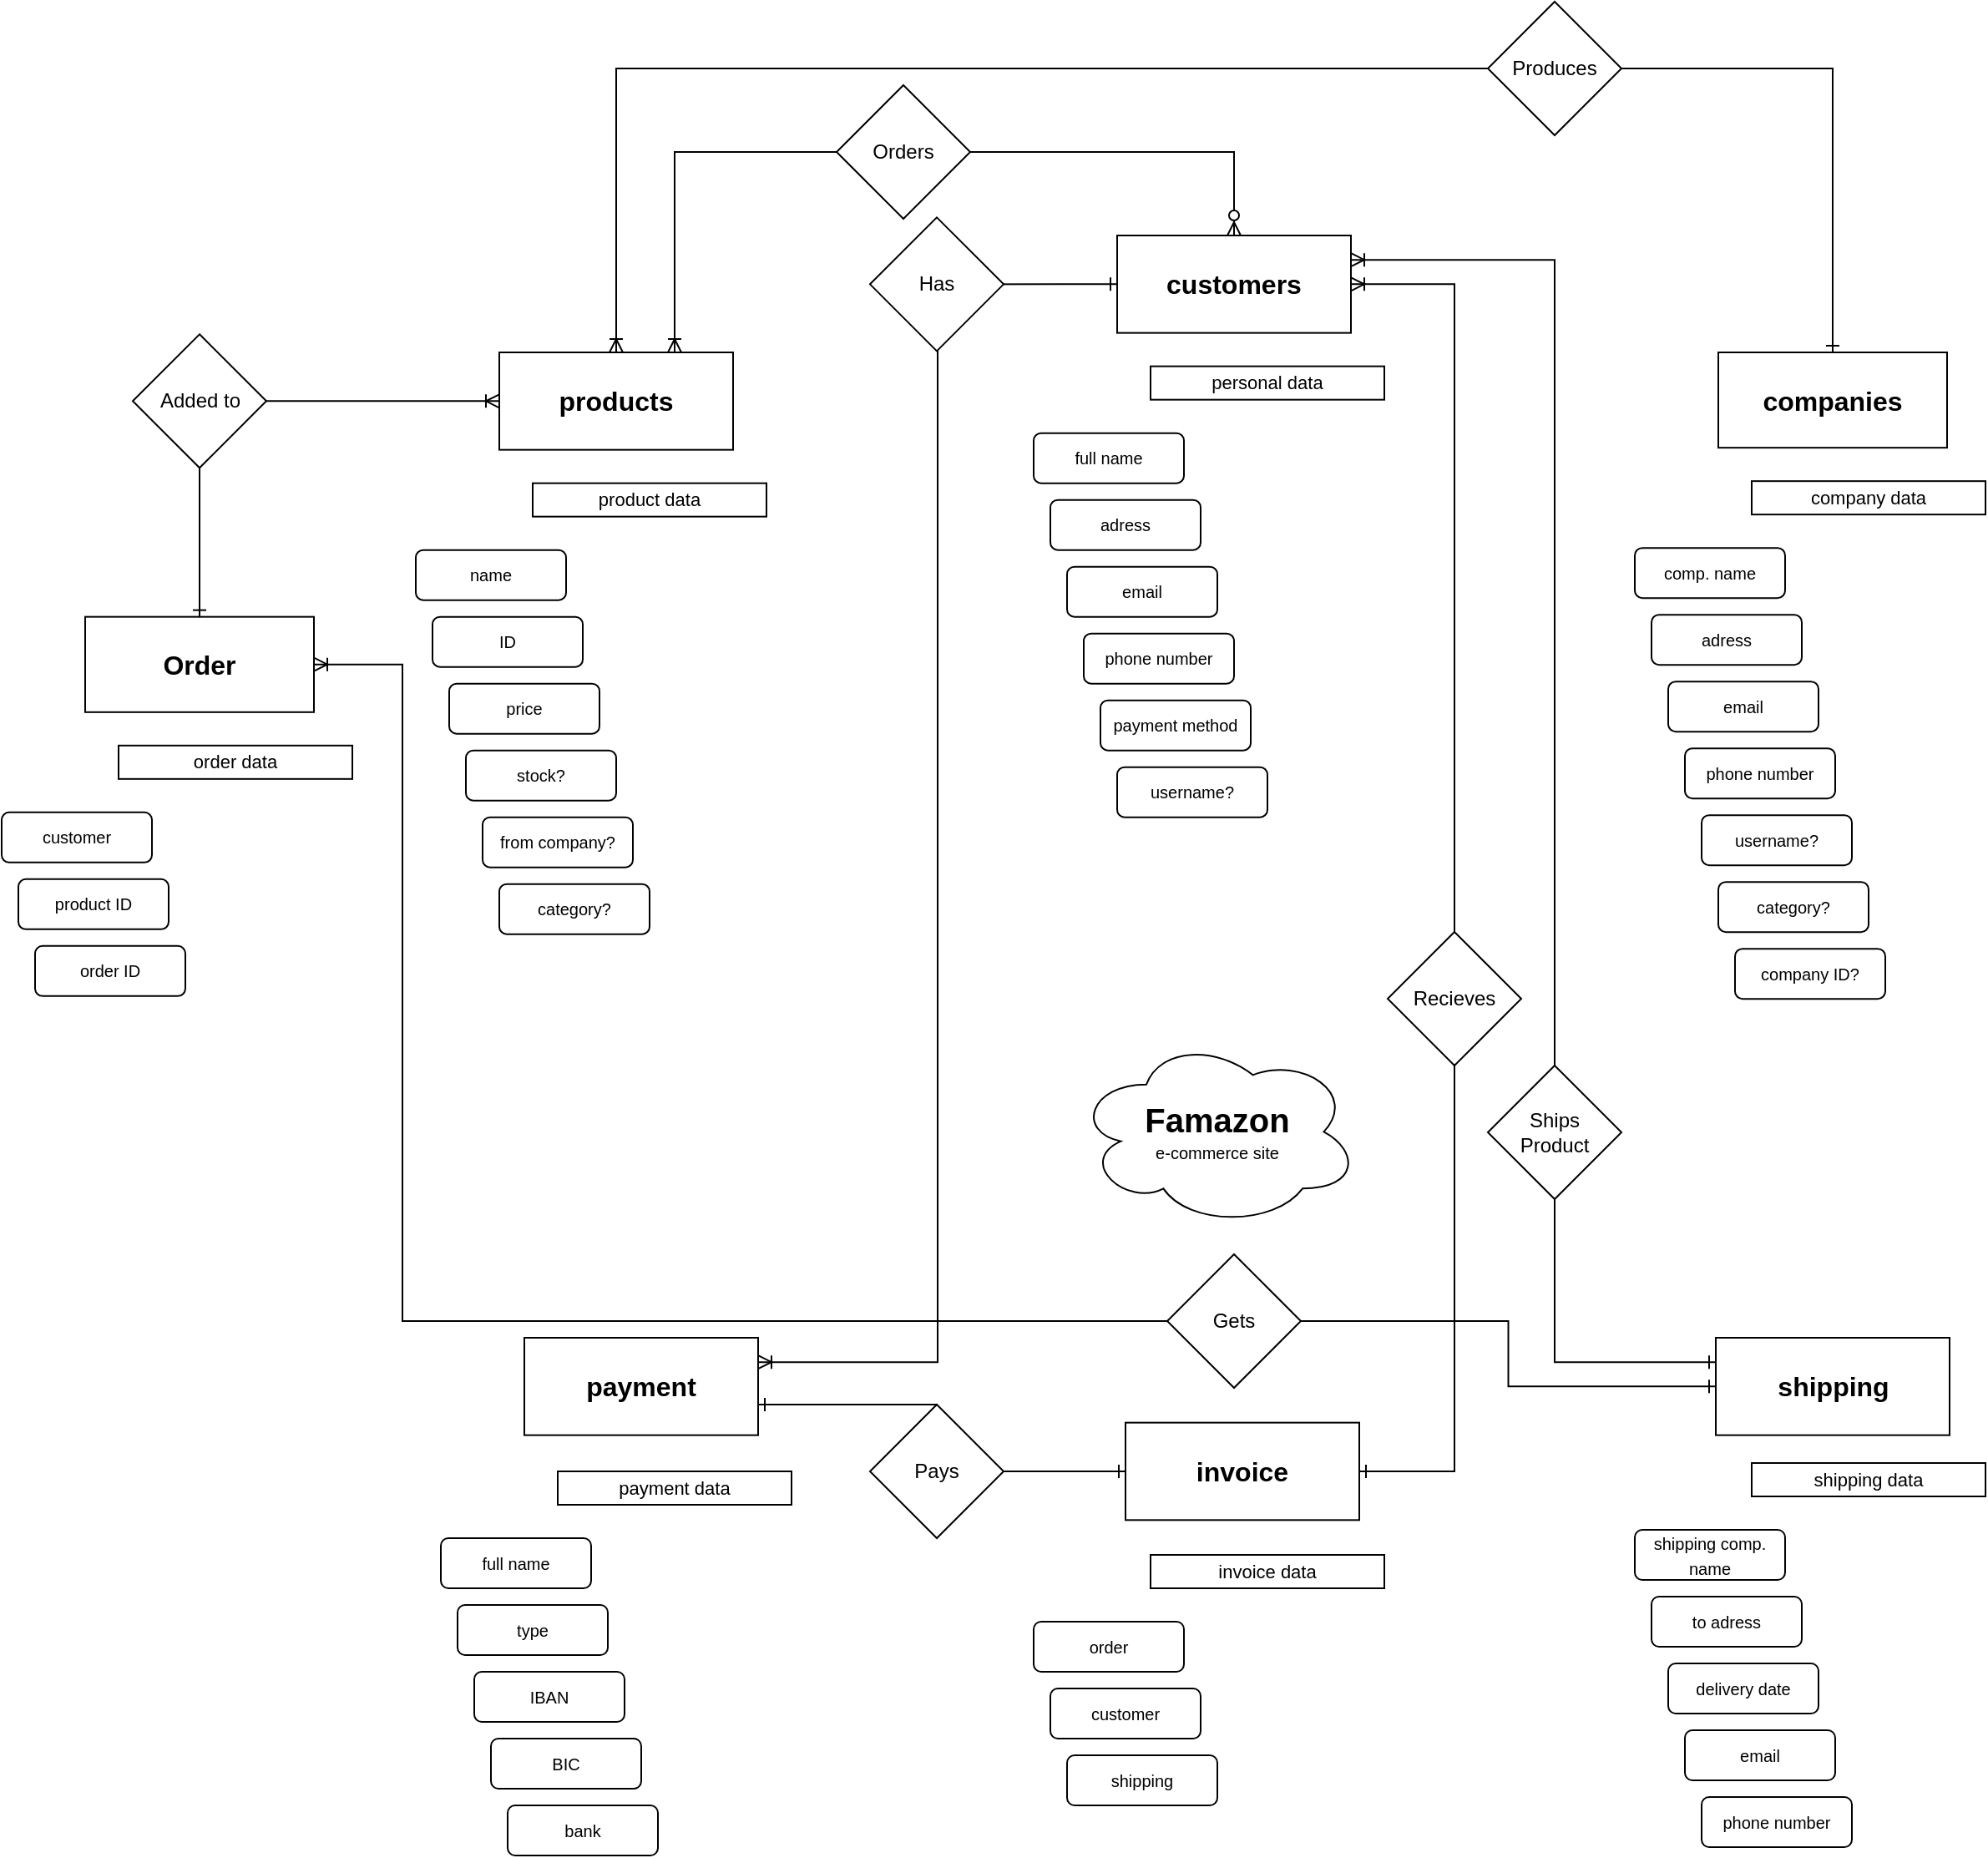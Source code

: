 <mxfile version="13.10.9" type="github"><diagram id="Zj73THl87OurO9OtPLZN" name="Page-1"><mxGraphModel dx="2946" dy="1660" grid="1" gridSize="10" guides="1" tooltips="1" connect="1" arrows="1" fold="1" page="1" pageScale="1" pageWidth="2336" pageHeight="1654" math="0" shadow="0"><root><mxCell id="0"/><mxCell id="1" parent="0"/><mxCell id="n3z1Nr2E_BLyvXMLKhoT-1" value="&lt;span&gt;&lt;b&gt;&lt;font style=&quot;font-size: 20px&quot;&gt;Famazon&lt;/font&gt;&lt;/b&gt;&lt;/span&gt;&lt;br&gt;&lt;font style=&quot;font-size: 10px&quot;&gt;e-commerce site&lt;/font&gt;" style="ellipse;shape=cloud;whiteSpace=wrap;html=1;rounded=0;shadow=0;glass=0;sketch=0;" parent="1" vertex="1"><mxGeometry x="1083" y="770" width="170" height="113.33" as="geometry"/></mxCell><mxCell id="n3z1Nr2E_BLyvXMLKhoT-99" style="edgeStyle=orthogonalEdgeStyle;rounded=0;orthogonalLoop=1;jettySize=auto;html=1;entryX=1;entryY=0.5;entryDx=0;entryDy=0;startArrow=ERzeroToMany;startFill=1;endArrow=none;endFill=0;" parent="1" source="n3z1Nr2E_BLyvXMLKhoT-2" target="n3z1Nr2E_BLyvXMLKhoT-90" edge="1"><mxGeometry relative="1" as="geometry"><Array as="points"><mxPoint x="1178" y="240"/></Array></mxGeometry></mxCell><mxCell id="n3z1Nr2E_BLyvXMLKhoT-111" style="edgeStyle=orthogonalEdgeStyle;rounded=0;orthogonalLoop=1;jettySize=auto;html=1;entryX=1;entryY=0.5;entryDx=0;entryDy=0;startArrow=ERoneToMany;startFill=0;endArrow=ERone;endFill=0;" parent="1" source="n3z1Nr2E_BLyvXMLKhoT-2" target="n3z1Nr2E_BLyvXMLKhoT-41" edge="1"><mxGeometry relative="1" as="geometry"><Array as="points"><mxPoint x="1310" y="319"/><mxPoint x="1310" y="1030"/></Array></mxGeometry></mxCell><mxCell id="n3z1Nr2E_BLyvXMLKhoT-2" value="&lt;b&gt;&lt;font style=&quot;font-size: 16px&quot;&gt;customers&lt;/font&gt;&lt;/b&gt;" style="rounded=0;whiteSpace=wrap;html=1;" parent="1" vertex="1"><mxGeometry x="1108" y="290" width="140" height="58.33" as="geometry"/></mxCell><mxCell id="n3z1Nr2E_BLyvXMLKhoT-102" style="edgeStyle=orthogonalEdgeStyle;rounded=0;orthogonalLoop=1;jettySize=auto;html=1;startArrow=ERone;startFill=0;endArrow=none;endFill=0;entryX=1;entryY=0.5;entryDx=0;entryDy=0;" parent="1" source="n3z1Nr2E_BLyvXMLKhoT-7" target="n3z1Nr2E_BLyvXMLKhoT-101" edge="1"><mxGeometry relative="1" as="geometry"><mxPoint x="1460" y="170" as="targetPoint"/><Array as="points"><mxPoint x="1536" y="190"/></Array></mxGeometry></mxCell><mxCell id="n3z1Nr2E_BLyvXMLKhoT-7" value="&lt;b&gt;&lt;font style=&quot;font-size: 16px&quot;&gt;companies&lt;/font&gt;&lt;/b&gt;" style="rounded=0;whiteSpace=wrap;html=1;" parent="1" vertex="1"><mxGeometry x="1468" y="360" width="137" height="57.08" as="geometry"/></mxCell><mxCell id="n3z1Nr2E_BLyvXMLKhoT-11" value="&lt;font style=&quot;font-size: 11px&quot;&gt;personal data&lt;/font&gt;" style="rounded=0;whiteSpace=wrap;html=1;" parent="1" vertex="1"><mxGeometry x="1128" y="368.33" width="140" height="20" as="geometry"/></mxCell><mxCell id="n3z1Nr2E_BLyvXMLKhoT-12" value="&lt;font style=&quot;font-size: 10px&quot;&gt;full name&lt;/font&gt;" style="rounded=1;whiteSpace=wrap;html=1;" parent="1" vertex="1"><mxGeometry x="1058" y="408.33" width="90" height="30" as="geometry"/></mxCell><mxCell id="n3z1Nr2E_BLyvXMLKhoT-13" value="&lt;font style=&quot;font-size: 10px&quot;&gt;adress&lt;/font&gt;" style="rounded=1;whiteSpace=wrap;html=1;" parent="1" vertex="1"><mxGeometry x="1068" y="448.33" width="90" height="30" as="geometry"/></mxCell><mxCell id="n3z1Nr2E_BLyvXMLKhoT-14" value="&lt;font style=&quot;font-size: 10px&quot;&gt;payment method&lt;/font&gt;" style="rounded=1;whiteSpace=wrap;html=1;" parent="1" vertex="1"><mxGeometry x="1098" y="568.33" width="90" height="30" as="geometry"/></mxCell><mxCell id="n3z1Nr2E_BLyvXMLKhoT-15" value="&lt;span style=&quot;font-size: 10px&quot;&gt;email&lt;/span&gt;" style="rounded=1;whiteSpace=wrap;html=1;" parent="1" vertex="1"><mxGeometry x="1078" y="488.33" width="90" height="30" as="geometry"/></mxCell><mxCell id="n3z1Nr2E_BLyvXMLKhoT-16" value="&lt;span style=&quot;font-size: 10px&quot;&gt;phone number&lt;/span&gt;" style="rounded=1;whiteSpace=wrap;html=1;" parent="1" vertex="1"><mxGeometry x="1088" y="528.33" width="90" height="30" as="geometry"/></mxCell><mxCell id="n3z1Nr2E_BLyvXMLKhoT-29" value="&lt;font style=&quot;font-size: 11px&quot;&gt;company data&lt;/font&gt;" style="rounded=0;whiteSpace=wrap;html=1;" parent="1" vertex="1"><mxGeometry x="1488" y="437.08" width="140" height="20" as="geometry"/></mxCell><mxCell id="n3z1Nr2E_BLyvXMLKhoT-30" value="&lt;font style=&quot;font-size: 10px&quot;&gt;comp. name&lt;/font&gt;" style="rounded=1;whiteSpace=wrap;html=1;" parent="1" vertex="1"><mxGeometry x="1418" y="477.08" width="90" height="30" as="geometry"/></mxCell><mxCell id="n3z1Nr2E_BLyvXMLKhoT-31" value="&lt;font style=&quot;font-size: 10px&quot;&gt;adress&lt;/font&gt;" style="rounded=1;whiteSpace=wrap;html=1;" parent="1" vertex="1"><mxGeometry x="1428" y="517.08" width="90" height="30" as="geometry"/></mxCell><mxCell id="n3z1Nr2E_BLyvXMLKhoT-32" value="&lt;font style=&quot;font-size: 10px&quot;&gt;email&lt;/font&gt;" style="rounded=1;whiteSpace=wrap;html=1;" parent="1" vertex="1"><mxGeometry x="1438" y="557.08" width="90" height="30" as="geometry"/></mxCell><mxCell id="n3z1Nr2E_BLyvXMLKhoT-33" value="&lt;span style=&quot;font-size: 10px&quot;&gt;phone number&lt;/span&gt;" style="rounded=1;whiteSpace=wrap;html=1;" parent="1" vertex="1"><mxGeometry x="1448" y="597.08" width="90" height="30" as="geometry"/></mxCell><mxCell id="n3z1Nr2E_BLyvXMLKhoT-34" value="&lt;span style=&quot;font-size: 10px&quot;&gt;username?&lt;/span&gt;" style="rounded=1;whiteSpace=wrap;html=1;" parent="1" vertex="1"><mxGeometry x="1458" y="637.08" width="90" height="30" as="geometry"/></mxCell><mxCell id="n3z1Nr2E_BLyvXMLKhoT-37" value="&lt;span style=&quot;font-size: 10px&quot;&gt;category?&lt;/span&gt;" style="rounded=1;whiteSpace=wrap;html=1;" parent="1" vertex="1"><mxGeometry x="1468" y="677.08" width="90" height="30" as="geometry"/></mxCell><mxCell id="n3z1Nr2E_BLyvXMLKhoT-38" value="&lt;span style=&quot;font-size: 10px&quot;&gt;company ID?&lt;/span&gt;" style="rounded=1;whiteSpace=wrap;html=1;" parent="1" vertex="1"><mxGeometry x="1478" y="717.08" width="90" height="30" as="geometry"/></mxCell><mxCell id="n3z1Nr2E_BLyvXMLKhoT-121" style="edgeStyle=orthogonalEdgeStyle;rounded=0;orthogonalLoop=1;jettySize=auto;html=1;entryX=0;entryY=0.5;entryDx=0;entryDy=0;startArrow=ERone;startFill=0;endArrow=ERone;endFill=0;" parent="1" source="n3z1Nr2E_BLyvXMLKhoT-39" target="n3z1Nr2E_BLyvXMLKhoT-41" edge="1"><mxGeometry relative="1" as="geometry"><Array as="points"><mxPoint x="1000" y="990"/><mxPoint x="1000" y="1030"/></Array></mxGeometry></mxCell><mxCell id="n3z1Nr2E_BLyvXMLKhoT-39" value="&lt;b&gt;&lt;font style=&quot;font-size: 16px&quot;&gt;payment&lt;/font&gt;&lt;/b&gt;" style="rounded=0;whiteSpace=wrap;html=1;" parent="1" vertex="1"><mxGeometry x="753" y="950" width="140" height="58.33" as="geometry"/></mxCell><mxCell id="n3z1Nr2E_BLyvXMLKhoT-108" style="edgeStyle=orthogonalEdgeStyle;rounded=0;orthogonalLoop=1;jettySize=auto;html=1;entryX=0.5;entryY=1;entryDx=0;entryDy=0;startArrow=ERone;startFill=0;endArrow=none;endFill=0;exitX=0;exitY=0.25;exitDx=0;exitDy=0;" parent="1" source="n3z1Nr2E_BLyvXMLKhoT-40" target="n3z1Nr2E_BLyvXMLKhoT-107" edge="1"><mxGeometry relative="1" as="geometry"/></mxCell><mxCell id="N79NLh1DVztpCVmGLQn9-15" style="edgeStyle=orthogonalEdgeStyle;rounded=0;orthogonalLoop=1;jettySize=auto;html=1;entryX=1;entryY=0.5;entryDx=0;entryDy=0;startArrow=ERone;startFill=0;endArrow=none;endFill=0;" parent="1" source="n3z1Nr2E_BLyvXMLKhoT-40" target="n3z1Nr2E_BLyvXMLKhoT-116" edge="1"><mxGeometry relative="1" as="geometry"/></mxCell><mxCell id="n3z1Nr2E_BLyvXMLKhoT-40" value="&lt;span style=&quot;font-size: 16px&quot;&gt;&lt;b&gt;shipping&lt;/b&gt;&lt;/span&gt;" style="rounded=0;whiteSpace=wrap;html=1;" parent="1" vertex="1"><mxGeometry x="1466.5" y="950" width="140" height="58.33" as="geometry"/></mxCell><mxCell id="n3z1Nr2E_BLyvXMLKhoT-41" value="&lt;b&gt;&lt;font style=&quot;font-size: 16px&quot;&gt;invoice&lt;/font&gt;&lt;/b&gt;" style="rounded=0;whiteSpace=wrap;html=1;" parent="1" vertex="1"><mxGeometry x="1113" y="1000.83" width="140" height="58.33" as="geometry"/></mxCell><mxCell id="n3z1Nr2E_BLyvXMLKhoT-42" value="&lt;span style=&quot;font-size: 11px&quot;&gt;payment data&lt;/span&gt;" style="rounded=0;whiteSpace=wrap;html=1;" parent="1" vertex="1"><mxGeometry x="773" y="1030" width="140" height="20" as="geometry"/></mxCell><mxCell id="n3z1Nr2E_BLyvXMLKhoT-43" value="&lt;font style=&quot;font-size: 10px&quot;&gt;type&lt;/font&gt;" style="rounded=1;whiteSpace=wrap;html=1;" parent="1" vertex="1"><mxGeometry x="713" y="1110" width="90" height="30" as="geometry"/></mxCell><mxCell id="n3z1Nr2E_BLyvXMLKhoT-44" value="&lt;span style=&quot;font-size: 10px&quot;&gt;full name&lt;/span&gt;" style="rounded=1;whiteSpace=wrap;html=1;" parent="1" vertex="1"><mxGeometry x="703" y="1070" width="90" height="30" as="geometry"/></mxCell><mxCell id="n3z1Nr2E_BLyvXMLKhoT-45" value="&lt;span style=&quot;font-size: 10px&quot;&gt;IBAN&lt;/span&gt;" style="rounded=1;whiteSpace=wrap;html=1;" parent="1" vertex="1"><mxGeometry x="723" y="1150" width="90" height="30" as="geometry"/></mxCell><mxCell id="n3z1Nr2E_BLyvXMLKhoT-46" value="&lt;span style=&quot;font-size: 10px&quot;&gt;BIC&lt;/span&gt;" style="rounded=1;whiteSpace=wrap;html=1;" parent="1" vertex="1"><mxGeometry x="733" y="1190" width="90" height="30" as="geometry"/></mxCell><mxCell id="n3z1Nr2E_BLyvXMLKhoT-47" value="&lt;span style=&quot;font-size: 10px&quot;&gt;bank&lt;/span&gt;" style="rounded=1;whiteSpace=wrap;html=1;" parent="1" vertex="1"><mxGeometry x="743" y="1230" width="90" height="30" as="geometry"/></mxCell><mxCell id="n3z1Nr2E_BLyvXMLKhoT-50" value="&lt;span style=&quot;font-size: 11px&quot;&gt;invoice data&lt;/span&gt;" style="rounded=0;whiteSpace=wrap;html=1;" parent="1" vertex="1"><mxGeometry x="1128" y="1080" width="140" height="20" as="geometry"/></mxCell><mxCell id="n3z1Nr2E_BLyvXMLKhoT-51" value="&lt;span style=&quot;font-size: 10px&quot;&gt;order&lt;/span&gt;" style="rounded=1;whiteSpace=wrap;html=1;" parent="1" vertex="1"><mxGeometry x="1058" y="1120" width="90" height="30" as="geometry"/></mxCell><mxCell id="n3z1Nr2E_BLyvXMLKhoT-53" value="&lt;font style=&quot;font-size: 10px&quot;&gt;customer&lt;/font&gt;" style="rounded=1;whiteSpace=wrap;html=1;" parent="1" vertex="1"><mxGeometry x="1068" y="1160" width="90" height="30" as="geometry"/></mxCell><mxCell id="n3z1Nr2E_BLyvXMLKhoT-54" value="&lt;span style=&quot;font-size: 10px&quot;&gt;shipping&lt;/span&gt;" style="rounded=1;whiteSpace=wrap;html=1;" parent="1" vertex="1"><mxGeometry x="1078" y="1200" width="90" height="30" as="geometry"/></mxCell><mxCell id="n3z1Nr2E_BLyvXMLKhoT-58" value="&lt;font style=&quot;font-size: 11px&quot;&gt;shipping data&lt;/font&gt;" style="rounded=0;whiteSpace=wrap;html=1;" parent="1" vertex="1"><mxGeometry x="1488" y="1025" width="140" height="20" as="geometry"/></mxCell><mxCell id="n3z1Nr2E_BLyvXMLKhoT-59" value="&lt;span style=&quot;font-size: 10px&quot;&gt;shipping comp. name&lt;/span&gt;" style="rounded=1;whiteSpace=wrap;html=1;" parent="1" vertex="1"><mxGeometry x="1418" y="1065" width="90" height="30" as="geometry"/></mxCell><mxCell id="n3z1Nr2E_BLyvXMLKhoT-60" value="&lt;font style=&quot;font-size: 10px&quot;&gt;to adress&lt;/font&gt;" style="rounded=1;whiteSpace=wrap;html=1;" parent="1" vertex="1"><mxGeometry x="1428" y="1105" width="90" height="30" as="geometry"/></mxCell><mxCell id="n3z1Nr2E_BLyvXMLKhoT-61" value="&lt;font style=&quot;font-size: 10px&quot;&gt;delivery date&lt;/font&gt;" style="rounded=1;whiteSpace=wrap;html=1;" parent="1" vertex="1"><mxGeometry x="1438" y="1145" width="90" height="30" as="geometry"/></mxCell><mxCell id="n3z1Nr2E_BLyvXMLKhoT-62" value="&lt;span style=&quot;font-size: 10px&quot;&gt;email&lt;/span&gt;" style="rounded=1;whiteSpace=wrap;html=1;" parent="1" vertex="1"><mxGeometry x="1448" y="1185" width="90" height="30" as="geometry"/></mxCell><mxCell id="n3z1Nr2E_BLyvXMLKhoT-63" value="&lt;span style=&quot;font-size: 10px&quot;&gt;phone number&lt;/span&gt;" style="rounded=1;whiteSpace=wrap;html=1;" parent="1" vertex="1"><mxGeometry x="1458" y="1225" width="90" height="30" as="geometry"/></mxCell><mxCell id="n3z1Nr2E_BLyvXMLKhoT-68" value="&lt;font style=&quot;font-size: 10px&quot;&gt;username?&lt;/font&gt;" style="rounded=1;whiteSpace=wrap;html=1;" parent="1" vertex="1"><mxGeometry x="1108" y="608.33" width="90" height="30" as="geometry"/></mxCell><mxCell id="n3z1Nr2E_BLyvXMLKhoT-100" style="edgeStyle=orthogonalEdgeStyle;rounded=0;orthogonalLoop=1;jettySize=auto;html=1;entryX=0.75;entryY=0;entryDx=0;entryDy=0;startArrow=none;startFill=0;endArrow=ERoneToMany;endFill=0;" parent="1" source="n3z1Nr2E_BLyvXMLKhoT-90" target="n3z1Nr2E_BLyvXMLKhoT-91" edge="1"><mxGeometry relative="1" as="geometry"/></mxCell><mxCell id="n3z1Nr2E_BLyvXMLKhoT-90" value="Orders" style="rhombus;whiteSpace=wrap;html=1;rounded=0;" parent="1" vertex="1"><mxGeometry x="940" y="200" width="80" height="80" as="geometry"/></mxCell><mxCell id="N79NLh1DVztpCVmGLQn9-13" style="edgeStyle=orthogonalEdgeStyle;rounded=0;orthogonalLoop=1;jettySize=auto;html=1;entryX=0.5;entryY=0;entryDx=0;entryDy=0;endArrow=ERone;endFill=0;startArrow=ERoneToMany;startFill=0;" parent="1" source="n3z1Nr2E_BLyvXMLKhoT-91" target="N79NLh1DVztpCVmGLQn9-2" edge="1"><mxGeometry relative="1" as="geometry"/></mxCell><mxCell id="n3z1Nr2E_BLyvXMLKhoT-91" value="&lt;span style=&quot;font-size: 16px&quot;&gt;&lt;b&gt;products&lt;/b&gt;&lt;/span&gt;" style="rounded=0;whiteSpace=wrap;html=1;" parent="1" vertex="1"><mxGeometry x="738" y="360" width="140" height="58.33" as="geometry"/></mxCell><mxCell id="n3z1Nr2E_BLyvXMLKhoT-92" value="&lt;font style=&quot;font-size: 11px&quot;&gt;product data&lt;/font&gt;" style="rounded=0;whiteSpace=wrap;html=1;" parent="1" vertex="1"><mxGeometry x="758" y="438.33" width="140" height="20" as="geometry"/></mxCell><mxCell id="n3z1Nr2E_BLyvXMLKhoT-93" value="&lt;font style=&quot;font-size: 10px&quot;&gt;name&lt;/font&gt;" style="rounded=1;whiteSpace=wrap;html=1;" parent="1" vertex="1"><mxGeometry x="688" y="478.33" width="90" height="30" as="geometry"/></mxCell><mxCell id="n3z1Nr2E_BLyvXMLKhoT-94" value="&lt;font style=&quot;font-size: 10px&quot;&gt;category?&lt;/font&gt;" style="rounded=1;whiteSpace=wrap;html=1;" parent="1" vertex="1"><mxGeometry x="738" y="678.33" width="90" height="30" as="geometry"/></mxCell><mxCell id="n3z1Nr2E_BLyvXMLKhoT-95" value="&lt;span style=&quot;font-size: 10px&quot;&gt;ID&lt;/span&gt;" style="rounded=1;whiteSpace=wrap;html=1;" parent="1" vertex="1"><mxGeometry x="698" y="518.33" width="90" height="30" as="geometry"/></mxCell><mxCell id="n3z1Nr2E_BLyvXMLKhoT-96" value="&lt;span style=&quot;font-size: 10px&quot;&gt;stock?&lt;/span&gt;" style="rounded=1;whiteSpace=wrap;html=1;" parent="1" vertex="1"><mxGeometry x="718" y="598.33" width="90" height="30" as="geometry"/></mxCell><mxCell id="n3z1Nr2E_BLyvXMLKhoT-97" value="&lt;span style=&quot;font-size: 10px&quot;&gt;from company?&lt;/span&gt;" style="rounded=1;whiteSpace=wrap;html=1;" parent="1" vertex="1"><mxGeometry x="728" y="638.33" width="90" height="30" as="geometry"/></mxCell><mxCell id="n3z1Nr2E_BLyvXMLKhoT-98" value="&lt;span style=&quot;font-size: 10px&quot;&gt;price&lt;/span&gt;" style="rounded=1;whiteSpace=wrap;html=1;" parent="1" vertex="1"><mxGeometry x="708" y="558.33" width="90" height="30" as="geometry"/></mxCell><mxCell id="n3z1Nr2E_BLyvXMLKhoT-103" style="edgeStyle=orthogonalEdgeStyle;rounded=0;orthogonalLoop=1;jettySize=auto;html=1;entryX=0.5;entryY=0;entryDx=0;entryDy=0;startArrow=none;startFill=0;endArrow=ERoneToMany;endFill=0;" parent="1" source="n3z1Nr2E_BLyvXMLKhoT-101" target="n3z1Nr2E_BLyvXMLKhoT-91" edge="1"><mxGeometry relative="1" as="geometry"/></mxCell><mxCell id="n3z1Nr2E_BLyvXMLKhoT-101" value="Produces" style="rhombus;whiteSpace=wrap;html=1;rounded=0;" parent="1" vertex="1"><mxGeometry x="1330" y="150.0" width="80" height="80" as="geometry"/></mxCell><mxCell id="n3z1Nr2E_BLyvXMLKhoT-106" style="edgeStyle=orthogonalEdgeStyle;rounded=0;orthogonalLoop=1;jettySize=auto;html=1;entryX=1;entryY=0.25;entryDx=0;entryDy=0;startArrow=ERone;startFill=0;endArrow=ERoneToMany;endFill=0;exitX=0;exitY=0.5;exitDx=0;exitDy=0;" parent="1" source="n3z1Nr2E_BLyvXMLKhoT-2" target="n3z1Nr2E_BLyvXMLKhoT-39" edge="1"><mxGeometry relative="1" as="geometry"/></mxCell><mxCell id="n3z1Nr2E_BLyvXMLKhoT-104" value="Has" style="rhombus;whiteSpace=wrap;html=1;rounded=0;" parent="1" vertex="1"><mxGeometry x="960" y="279.17" width="80" height="80" as="geometry"/></mxCell><mxCell id="n3z1Nr2E_BLyvXMLKhoT-110" style="edgeStyle=orthogonalEdgeStyle;rounded=0;orthogonalLoop=1;jettySize=auto;html=1;entryX=1;entryY=0.25;entryDx=0;entryDy=0;startArrow=none;startFill=0;endArrow=ERoneToMany;endFill=0;exitX=0.5;exitY=0;exitDx=0;exitDy=0;" parent="1" source="n3z1Nr2E_BLyvXMLKhoT-107" target="n3z1Nr2E_BLyvXMLKhoT-2" edge="1"><mxGeometry relative="1" as="geometry"/></mxCell><mxCell id="n3z1Nr2E_BLyvXMLKhoT-107" value="Ships&lt;br&gt;Product" style="rhombus;whiteSpace=wrap;html=1;rounded=0;" parent="1" vertex="1"><mxGeometry x="1330" y="787" width="80" height="80" as="geometry"/></mxCell><mxCell id="n3z1Nr2E_BLyvXMLKhoT-112" value="Recieves" style="rhombus;whiteSpace=wrap;html=1;rounded=0;" parent="1" vertex="1"><mxGeometry x="1270" y="707" width="80" height="80" as="geometry"/></mxCell><mxCell id="n3z1Nr2E_BLyvXMLKhoT-116" value="Gets" style="rhombus;whiteSpace=wrap;html=1;rounded=0;" parent="1" vertex="1"><mxGeometry x="1138" y="900" width="80" height="80" as="geometry"/></mxCell><mxCell id="n3z1Nr2E_BLyvXMLKhoT-119" value="Pays" style="rhombus;whiteSpace=wrap;html=1;rounded=0;" parent="1" vertex="1"><mxGeometry x="960" y="989.99" width="80" height="80" as="geometry"/></mxCell><mxCell id="N79NLh1DVztpCVmGLQn9-14" style="edgeStyle=orthogonalEdgeStyle;rounded=0;orthogonalLoop=1;jettySize=auto;html=1;entryX=0;entryY=0.5;entryDx=0;entryDy=0;startArrow=ERoneToMany;startFill=0;endArrow=none;endFill=0;" parent="1" source="N79NLh1DVztpCVmGLQn9-2" target="n3z1Nr2E_BLyvXMLKhoT-116" edge="1"><mxGeometry relative="1" as="geometry"><Array as="points"><mxPoint x="680" y="547"/><mxPoint x="680" y="940"/></Array></mxGeometry></mxCell><mxCell id="N79NLh1DVztpCVmGLQn9-2" value="&lt;b&gt;&lt;font style=&quot;font-size: 16px&quot;&gt;Order&lt;/font&gt;&lt;/b&gt;" style="rounded=0;whiteSpace=wrap;html=1;" parent="1" vertex="1"><mxGeometry x="490" y="518.33" width="137" height="57.08" as="geometry"/></mxCell><mxCell id="N79NLh1DVztpCVmGLQn9-3" value="&lt;font style=&quot;font-size: 11px&quot;&gt;order data&lt;/font&gt;" style="rounded=0;whiteSpace=wrap;html=1;" parent="1" vertex="1"><mxGeometry x="510" y="595.41" width="140" height="20" as="geometry"/></mxCell><mxCell id="N79NLh1DVztpCVmGLQn9-4" value="&lt;font style=&quot;font-size: 10px&quot;&gt;customer&lt;/font&gt;" style="rounded=1;whiteSpace=wrap;html=1;" parent="1" vertex="1"><mxGeometry x="440" y="635.41" width="90" height="30" as="geometry"/></mxCell><mxCell id="N79NLh1DVztpCVmGLQn9-5" value="&lt;font style=&quot;font-size: 10px&quot;&gt;product ID&lt;/font&gt;" style="rounded=1;whiteSpace=wrap;html=1;" parent="1" vertex="1"><mxGeometry x="450" y="675.41" width="90" height="30" as="geometry"/></mxCell><mxCell id="N79NLh1DVztpCVmGLQn9-6" value="&lt;font style=&quot;font-size: 10px&quot;&gt;order ID&lt;/font&gt;" style="rounded=1;whiteSpace=wrap;html=1;" parent="1" vertex="1"><mxGeometry x="460" y="715.41" width="90" height="30" as="geometry"/></mxCell><mxCell id="N79NLh1DVztpCVmGLQn9-12" value="Added to" style="rhombus;whiteSpace=wrap;html=1;" parent="1" vertex="1"><mxGeometry x="518.5" y="349.16" width="80" height="80" as="geometry"/></mxCell></root></mxGraphModel></diagram></mxfile>